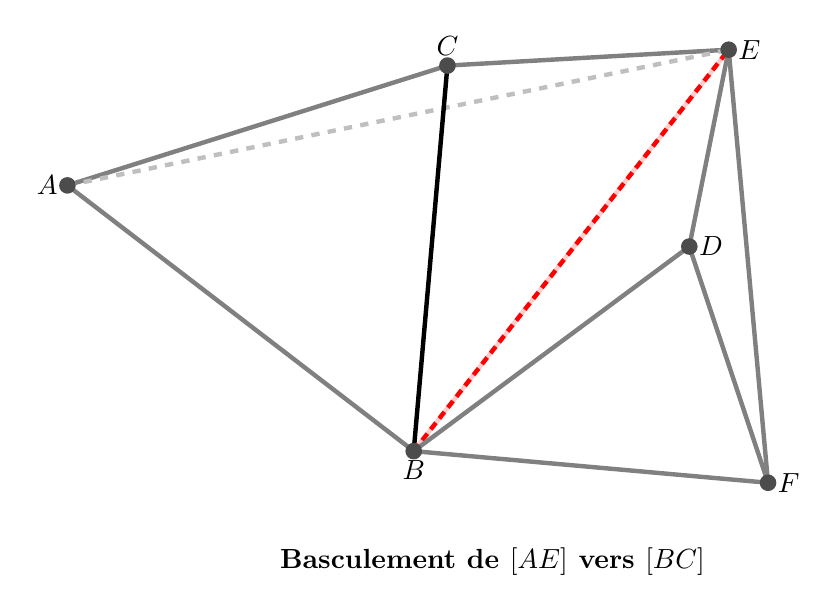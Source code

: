 \begin{tikzpicture}[scale=1]

\coordinate (O) at (0,0);
\coordinate (A) at (165:3);
\coordinate (B) at (-60:3);
\coordinate (C) at (50:3);
\coordinate (D) at (5,0);
\coordinate (E) at (5.5,2.5);
\coordinate (F) at (6,-3);

% Cercle à la main
% \coordinate (O) at (2.48,-0.19);
% \def\r{2.64}
% \draw[gray!50, very thick] (O) circle (\r);



\draw[gray, ultra thick] (A) -- (B) -- (F) -- (E) -- (C) -- cycle;
\draw[dashed,gray!50, ultra thick] (A) -- (E);
\draw[black, ultra thick] (B) -- (C);
\draw[red!20, ultra thick] (B) -- (E);
\draw[red, densely dashed, ultra thick] (B) -- (E);
\draw[gray, ultra thick] (B) -- (D);
\draw[gray, ultra thick] (E) -- (D);
\draw[gray, ultra thick] (F) -- (D);

\node at (A) [left] {$A$};
\node at (B) [below] {$B$};
\node at (C) [above] {$C$};
\node at (D) [right] {$D$};
\node at (E) [right] {$E$};
\node at (F) [right] {$F$};

\foreach \P in {A,B,C,D,E,F} {
  \fill[black!70] (\P) circle (3pt);
}

\node at (2.5,-4) {\bf Basculement de $[AE]$ vers $[BC]$};

\end{tikzpicture}